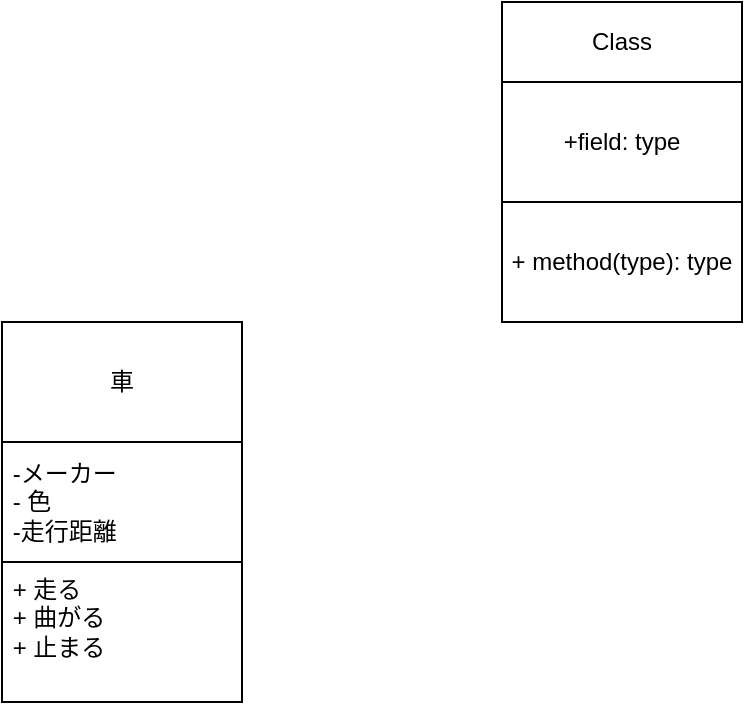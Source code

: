 <mxfile version="28.2.0">
  <diagram name="ページ1" id="OlCu8ZwCwTAybwWV5OHE">
    <mxGraphModel dx="778" dy="460" grid="1" gridSize="10" guides="1" tooltips="1" connect="1" arrows="1" fold="1" page="1" pageScale="1" pageWidth="827" pageHeight="1169" math="0" shadow="0">
      <root>
        <mxCell id="0" />
        <mxCell id="1" parent="0" />
        <mxCell id="DqBCy_bKoFf5sjKgvJap-1" value="+field: type" style="rounded=0;whiteSpace=wrap;html=1;" vertex="1" parent="1">
          <mxGeometry x="400" y="50" width="120" height="60" as="geometry" />
        </mxCell>
        <mxCell id="DqBCy_bKoFf5sjKgvJap-2" value="+ method(type): type" style="rounded=0;whiteSpace=wrap;html=1;" vertex="1" parent="1">
          <mxGeometry x="400" y="110" width="120" height="60" as="geometry" />
        </mxCell>
        <mxCell id="DqBCy_bKoFf5sjKgvJap-3" value="Class" style="rounded=0;whiteSpace=wrap;html=1;" vertex="1" parent="1">
          <mxGeometry x="400" y="10" width="120" height="40" as="geometry" />
        </mxCell>
        <mxCell id="DqBCy_bKoFf5sjKgvJap-4" value="&amp;nbsp;-メーカー&lt;div&gt;&lt;span style=&quot;background-color: transparent; color: light-dark(rgb(0, 0, 0), rgb(255, 255, 255));&quot;&gt;&amp;nbsp;- 色&lt;/span&gt;&lt;div&gt;&amp;nbsp;-走行距離&lt;/div&gt;&lt;/div&gt;" style="rounded=0;whiteSpace=wrap;html=1;align=left;" vertex="1" parent="1">
          <mxGeometry x="150" y="230" width="120" height="60" as="geometry" />
        </mxCell>
        <mxCell id="DqBCy_bKoFf5sjKgvJap-5" value="&amp;nbsp;+ 走る&lt;div&gt;&amp;nbsp;+ 曲がる&lt;/div&gt;&lt;div&gt;&amp;nbsp;+ 止まる&lt;/div&gt;&lt;div&gt;&lt;br&gt;&lt;/div&gt;" style="rounded=0;whiteSpace=wrap;html=1;align=left;" vertex="1" parent="1">
          <mxGeometry x="150" y="290" width="120" height="70" as="geometry" />
        </mxCell>
        <mxCell id="DqBCy_bKoFf5sjKgvJap-6" value="車" style="rounded=0;whiteSpace=wrap;html=1;" vertex="1" parent="1">
          <mxGeometry x="150" y="170" width="120" height="60" as="geometry" />
        </mxCell>
      </root>
    </mxGraphModel>
  </diagram>
</mxfile>
